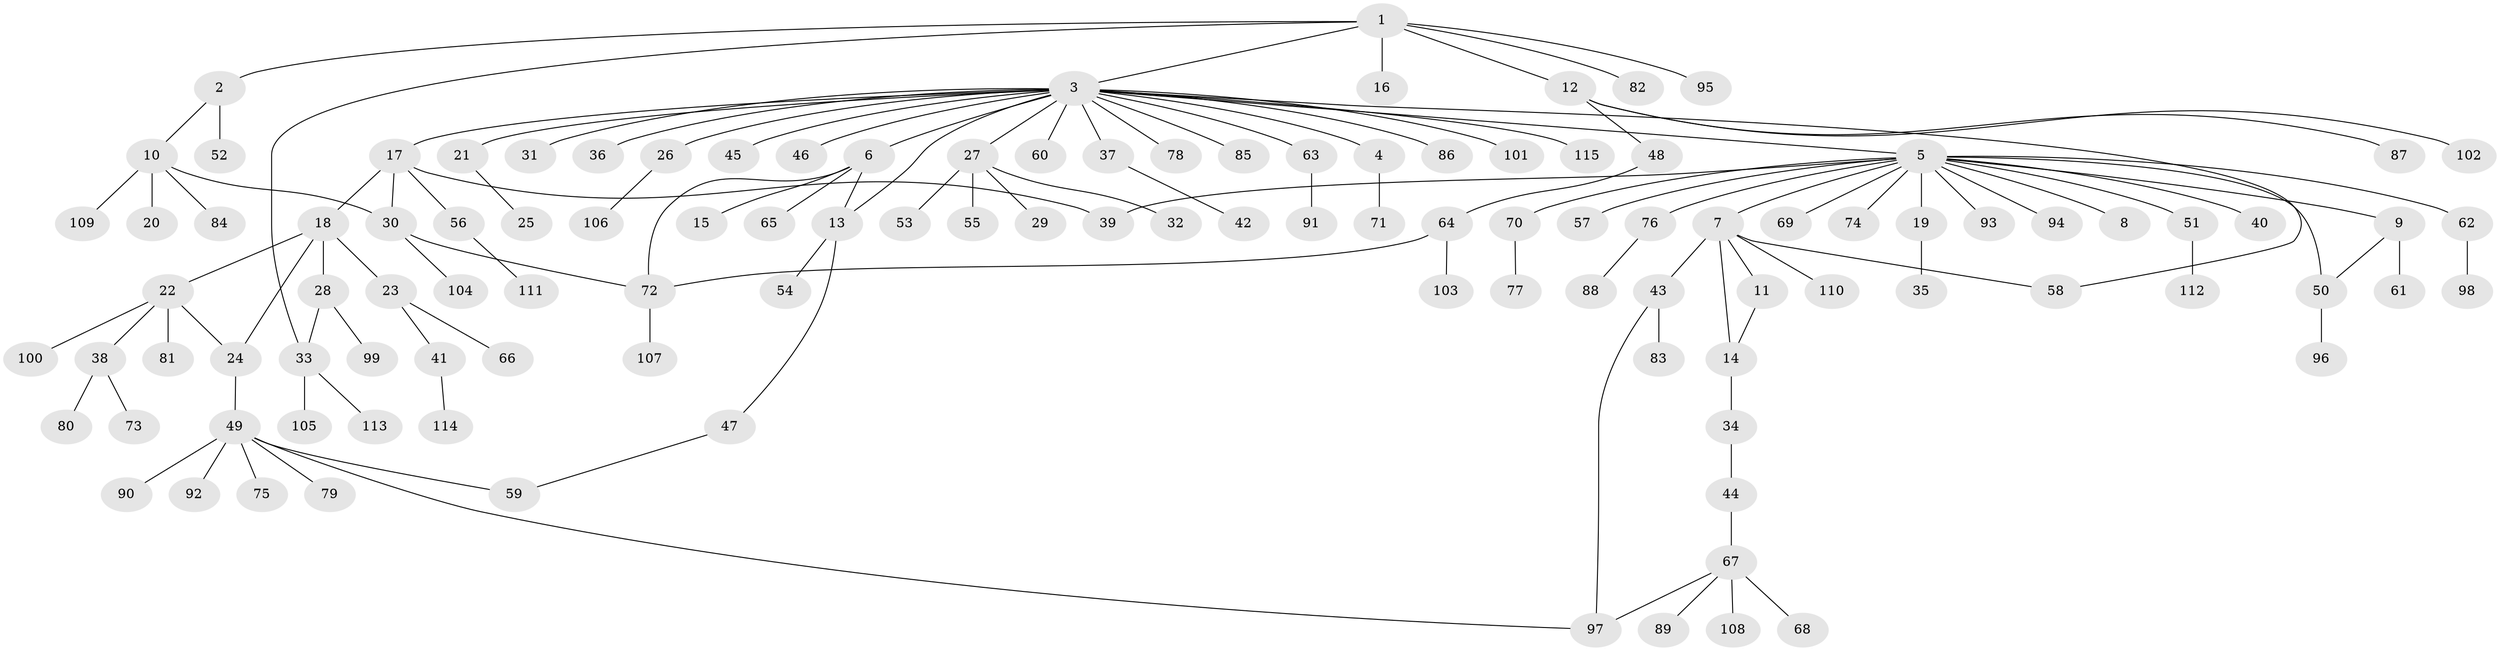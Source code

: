 // coarse degree distribution, {6: 0.014084507042253521, 2: 0.2112676056338028, 21: 0.014084507042253521, 1: 0.5492957746478874, 16: 0.014084507042253521, 4: 0.056338028169014086, 3: 0.09859154929577464, 5: 0.04225352112676056}
// Generated by graph-tools (version 1.1) at 2025/50/03/04/25 22:50:05]
// undirected, 115 vertices, 127 edges
graph export_dot {
  node [color=gray90,style=filled];
  1;
  2;
  3;
  4;
  5;
  6;
  7;
  8;
  9;
  10;
  11;
  12;
  13;
  14;
  15;
  16;
  17;
  18;
  19;
  20;
  21;
  22;
  23;
  24;
  25;
  26;
  27;
  28;
  29;
  30;
  31;
  32;
  33;
  34;
  35;
  36;
  37;
  38;
  39;
  40;
  41;
  42;
  43;
  44;
  45;
  46;
  47;
  48;
  49;
  50;
  51;
  52;
  53;
  54;
  55;
  56;
  57;
  58;
  59;
  60;
  61;
  62;
  63;
  64;
  65;
  66;
  67;
  68;
  69;
  70;
  71;
  72;
  73;
  74;
  75;
  76;
  77;
  78;
  79;
  80;
  81;
  82;
  83;
  84;
  85;
  86;
  87;
  88;
  89;
  90;
  91;
  92;
  93;
  94;
  95;
  96;
  97;
  98;
  99;
  100;
  101;
  102;
  103;
  104;
  105;
  106;
  107;
  108;
  109;
  110;
  111;
  112;
  113;
  114;
  115;
  1 -- 2;
  1 -- 3;
  1 -- 12;
  1 -- 16;
  1 -- 33;
  1 -- 82;
  1 -- 95;
  2 -- 10;
  2 -- 52;
  3 -- 4;
  3 -- 5;
  3 -- 6;
  3 -- 13;
  3 -- 17;
  3 -- 21;
  3 -- 26;
  3 -- 27;
  3 -- 31;
  3 -- 36;
  3 -- 37;
  3 -- 45;
  3 -- 46;
  3 -- 58;
  3 -- 60;
  3 -- 63;
  3 -- 78;
  3 -- 85;
  3 -- 86;
  3 -- 101;
  3 -- 115;
  4 -- 71;
  5 -- 7;
  5 -- 8;
  5 -- 9;
  5 -- 19;
  5 -- 39;
  5 -- 40;
  5 -- 50;
  5 -- 51;
  5 -- 57;
  5 -- 62;
  5 -- 69;
  5 -- 70;
  5 -- 74;
  5 -- 76;
  5 -- 93;
  5 -- 94;
  6 -- 13;
  6 -- 15;
  6 -- 65;
  6 -- 72;
  7 -- 11;
  7 -- 14;
  7 -- 43;
  7 -- 58;
  7 -- 110;
  9 -- 50;
  9 -- 61;
  10 -- 20;
  10 -- 30;
  10 -- 84;
  10 -- 109;
  11 -- 14;
  12 -- 48;
  12 -- 87;
  12 -- 102;
  13 -- 47;
  13 -- 54;
  14 -- 34;
  17 -- 18;
  17 -- 30;
  17 -- 39;
  17 -- 56;
  18 -- 22;
  18 -- 23;
  18 -- 24;
  18 -- 28;
  19 -- 35;
  21 -- 25;
  22 -- 24;
  22 -- 38;
  22 -- 81;
  22 -- 100;
  23 -- 41;
  23 -- 66;
  24 -- 49;
  26 -- 106;
  27 -- 29;
  27 -- 32;
  27 -- 53;
  27 -- 55;
  28 -- 33;
  28 -- 99;
  30 -- 72;
  30 -- 104;
  33 -- 105;
  33 -- 113;
  34 -- 44;
  37 -- 42;
  38 -- 73;
  38 -- 80;
  41 -- 114;
  43 -- 83;
  43 -- 97;
  44 -- 67;
  47 -- 59;
  48 -- 64;
  49 -- 59;
  49 -- 75;
  49 -- 79;
  49 -- 90;
  49 -- 92;
  49 -- 97;
  50 -- 96;
  51 -- 112;
  56 -- 111;
  62 -- 98;
  63 -- 91;
  64 -- 72;
  64 -- 103;
  67 -- 68;
  67 -- 89;
  67 -- 97;
  67 -- 108;
  70 -- 77;
  72 -- 107;
  76 -- 88;
}
